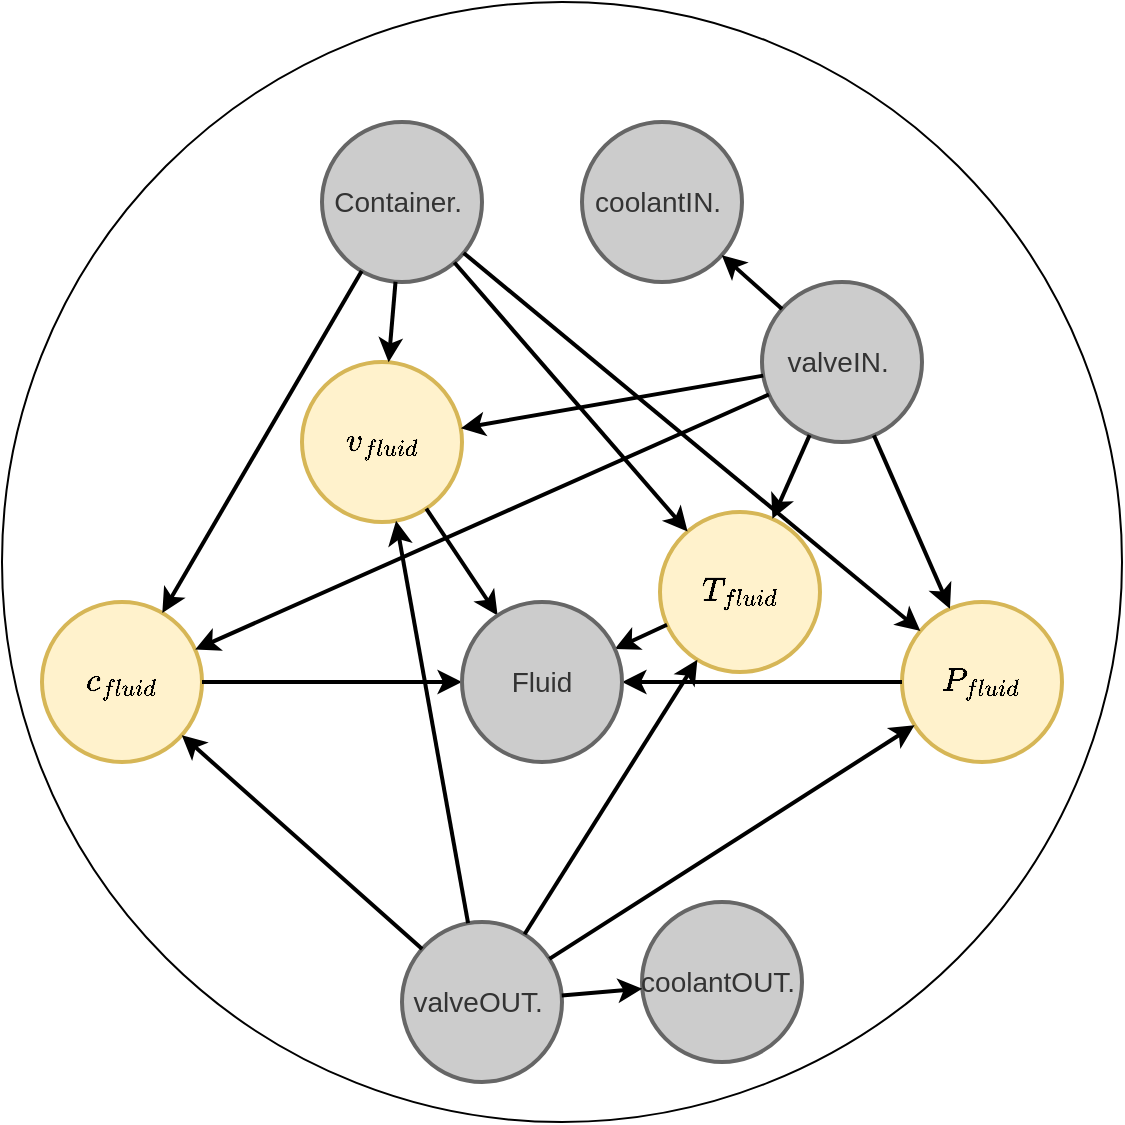 <mxfile version="23.1.5" type="device">
  <diagram name="Page-1" id="r6LEk07QCMJ0YOo--u6F">
    <mxGraphModel dx="-2984" dy="685" grid="1" gridSize="10" guides="1" tooltips="1" connect="1" arrows="1" fold="1" page="1" pageScale="1" pageWidth="850" pageHeight="1100" math="1" shadow="0">
      <root>
        <mxCell id="0" />
        <mxCell id="1" parent="0" />
        <mxCell id="n72GJ9ZqTmNBsBNIzukQ-1" value="" style="ellipse;whiteSpace=wrap;html=1;aspect=fixed;" vertex="1" parent="1">
          <mxGeometry x="4290" y="80" width="560" height="560" as="geometry" />
        </mxCell>
        <mxCell id="dd5zq7lnCW8Z3vzVMoSy-2" value="&lt;font style=&quot;font-size: 14px;&quot;&gt;$$c_{fluid}$$&lt;/font&gt;" style="ellipse;whiteSpace=wrap;html=1;aspect=fixed;strokeWidth=2;strokeColor=#d6b656;fillColor=#fff2cc;direction=south;rotation=0;" parent="1" vertex="1">
          <mxGeometry x="4310" y="380" width="80" height="80" as="geometry" />
        </mxCell>
        <mxCell id="dd5zq7lnCW8Z3vzVMoSy-3" value="&lt;font style=&quot;font-size: 14px;&quot;&gt;$$v_{fluid}$$&lt;/font&gt;" style="ellipse;whiteSpace=wrap;html=1;aspect=fixed;strokeWidth=2;strokeColor=#d6b656;fillColor=#fff2cc;direction=south;rotation=0;" parent="1" vertex="1">
          <mxGeometry x="4440" y="260" width="80" height="80" as="geometry" />
        </mxCell>
        <mxCell id="dd5zq7lnCW8Z3vzVMoSy-4" value="&lt;font style=&quot;font-size: 14px;&quot;&gt;$$T_{fluid}$$&lt;/font&gt;" style="ellipse;whiteSpace=wrap;html=1;aspect=fixed;strokeWidth=2;strokeColor=#d6b656;fillColor=#fff2cc;direction=south;rotation=0;" parent="1" vertex="1">
          <mxGeometry x="4619" y="335" width="80" height="80" as="geometry" />
        </mxCell>
        <mxCell id="dd5zq7lnCW8Z3vzVMoSy-5" value="&lt;font style=&quot;font-size: 14px;&quot;&gt;$$P_{fluid}$$&lt;/font&gt;" style="ellipse;whiteSpace=wrap;html=1;aspect=fixed;strokeWidth=2;strokeColor=#d6b656;fillColor=#fff2cc;direction=south;rotation=0;" parent="1" vertex="1">
          <mxGeometry x="4740" y="380" width="80" height="80" as="geometry" />
        </mxCell>
        <mxCell id="dd5zq7lnCW8Z3vzVMoSy-6" value="" style="endArrow=classic;html=1;rounded=0;strokeWidth=2;" parent="1" source="dd5zq7lnCW8Z3vzVMoSy-2" target="dd5zq7lnCW8Z3vzVMoSy-1" edge="1">
          <mxGeometry width="50" height="50" relative="1" as="geometry">
            <mxPoint x="4758" y="368" as="sourcePoint" />
            <mxPoint x="4812" y="422" as="targetPoint" />
          </mxGeometry>
        </mxCell>
        <mxCell id="dd5zq7lnCW8Z3vzVMoSy-7" value="" style="endArrow=classic;html=1;rounded=0;strokeWidth=2;" parent="1" source="dd5zq7lnCW8Z3vzVMoSy-3" target="dd5zq7lnCW8Z3vzVMoSy-1" edge="1">
          <mxGeometry width="50" height="50" relative="1" as="geometry">
            <mxPoint x="4477" y="506" as="sourcePoint" />
            <mxPoint x="4533" y="484" as="targetPoint" />
          </mxGeometry>
        </mxCell>
        <mxCell id="dd5zq7lnCW8Z3vzVMoSy-8" value="" style="endArrow=classic;html=1;rounded=0;strokeWidth=2;" parent="1" source="dd5zq7lnCW8Z3vzVMoSy-4" target="dd5zq7lnCW8Z3vzVMoSy-1" edge="1">
          <mxGeometry width="50" height="50" relative="1" as="geometry">
            <mxPoint x="4491" y="405" as="sourcePoint" />
            <mxPoint x="4539" y="445" as="targetPoint" />
          </mxGeometry>
        </mxCell>
        <mxCell id="dd5zq7lnCW8Z3vzVMoSy-9" value="" style="endArrow=classic;html=1;rounded=0;strokeWidth=2;" parent="1" source="dd5zq7lnCW8Z3vzVMoSy-5" target="dd5zq7lnCW8Z3vzVMoSy-1" edge="1">
          <mxGeometry width="50" height="50" relative="1" as="geometry">
            <mxPoint x="4591" y="379" as="sourcePoint" />
            <mxPoint x="4579" y="431" as="targetPoint" />
          </mxGeometry>
        </mxCell>
        <mxCell id="dd5zq7lnCW8Z3vzVMoSy-10" value="&lt;span style=&quot;font-size: 14px;&quot;&gt;Container.&amp;nbsp;&lt;/span&gt;" style="ellipse;whiteSpace=wrap;html=1;aspect=fixed;fillColor=#CCCCCC;strokeColor=#666666;strokeWidth=2;fontColor=#333333;" parent="1" vertex="1">
          <mxGeometry x="4450" y="140" width="80" height="80" as="geometry" />
        </mxCell>
        <mxCell id="dd5zq7lnCW8Z3vzVMoSy-11" value="" style="endArrow=classic;html=1;rounded=0;strokeWidth=2;" parent="1" source="dd5zq7lnCW8Z3vzVMoSy-10" target="dd5zq7lnCW8Z3vzVMoSy-3" edge="1">
          <mxGeometry width="50" height="50" relative="1" as="geometry">
            <mxPoint x="4491" y="405" as="sourcePoint" />
            <mxPoint x="4539" y="445" as="targetPoint" />
          </mxGeometry>
        </mxCell>
        <mxCell id="dd5zq7lnCW8Z3vzVMoSy-12" value="" style="endArrow=classic;html=1;rounded=0;strokeWidth=2;" parent="1" source="dd5zq7lnCW8Z3vzVMoSy-10" target="dd5zq7lnCW8Z3vzVMoSy-4" edge="1">
          <mxGeometry width="50" height="50" relative="1" as="geometry">
            <mxPoint x="4492" y="229" as="sourcePoint" />
            <mxPoint x="4468" y="341" as="targetPoint" />
          </mxGeometry>
        </mxCell>
        <mxCell id="dd5zq7lnCW8Z3vzVMoSy-13" value="" style="endArrow=classic;html=1;rounded=0;strokeWidth=2;" parent="1" source="dd5zq7lnCW8Z3vzVMoSy-10" target="dd5zq7lnCW8Z3vzVMoSy-5" edge="1">
          <mxGeometry width="50" height="50" relative="1" as="geometry">
            <mxPoint x="4522" y="223" as="sourcePoint" />
            <mxPoint x="4578" y="307" as="targetPoint" />
          </mxGeometry>
        </mxCell>
        <mxCell id="dd5zq7lnCW8Z3vzVMoSy-14" value="" style="endArrow=classic;html=1;rounded=0;strokeWidth=2;" parent="1" source="dd5zq7lnCW8Z3vzVMoSy-10" target="dd5zq7lnCW8Z3vzVMoSy-2" edge="1">
          <mxGeometry width="50" height="50" relative="1" as="geometry">
            <mxPoint x="4526" y="221" as="sourcePoint" />
            <mxPoint x="4684" y="409" as="targetPoint" />
          </mxGeometry>
        </mxCell>
        <mxCell id="n72GJ9ZqTmNBsBNIzukQ-2" value="&lt;span style=&quot;font-size: 14px;&quot;&gt;valveIN.&amp;nbsp;&lt;/span&gt;" style="ellipse;whiteSpace=wrap;html=1;aspect=fixed;fillColor=#CCCCCC;strokeColor=#666666;strokeWidth=2;fontColor=#333333;" vertex="1" parent="1">
          <mxGeometry x="4670" y="220" width="80" height="80" as="geometry" />
        </mxCell>
        <mxCell id="n72GJ9ZqTmNBsBNIzukQ-3" value="" style="endArrow=classic;html=1;rounded=0;strokeWidth=2;" edge="1" parent="1" source="n72GJ9ZqTmNBsBNIzukQ-2" target="dd5zq7lnCW8Z3vzVMoSy-5">
          <mxGeometry width="50" height="50" relative="1" as="geometry">
            <mxPoint x="4528" y="218" as="sourcePoint" />
            <mxPoint x="4702" y="392" as="targetPoint" />
          </mxGeometry>
        </mxCell>
        <mxCell id="n72GJ9ZqTmNBsBNIzukQ-4" value="" style="endArrow=classic;html=1;rounded=0;strokeWidth=2;" edge="1" parent="1" source="n72GJ9ZqTmNBsBNIzukQ-2" target="dd5zq7lnCW8Z3vzVMoSy-3">
          <mxGeometry width="50" height="50" relative="1" as="geometry">
            <mxPoint x="4723" y="310" as="sourcePoint" />
            <mxPoint x="4727" y="380" as="targetPoint" />
          </mxGeometry>
        </mxCell>
        <mxCell id="n72GJ9ZqTmNBsBNIzukQ-5" value="" style="endArrow=classic;html=1;rounded=0;strokeWidth=2;" edge="1" parent="1" source="n72GJ9ZqTmNBsBNIzukQ-2" target="dd5zq7lnCW8Z3vzVMoSy-2">
          <mxGeometry width="50" height="50" relative="1" as="geometry">
            <mxPoint x="4684" y="287" as="sourcePoint" />
            <mxPoint x="4546" y="353" as="targetPoint" />
          </mxGeometry>
        </mxCell>
        <mxCell id="n72GJ9ZqTmNBsBNIzukQ-6" value="&lt;span style=&quot;font-size: 14px;&quot;&gt;valveOUT.&amp;nbsp;&lt;/span&gt;" style="ellipse;whiteSpace=wrap;html=1;aspect=fixed;fillColor=#CCCCCC;strokeColor=#666666;strokeWidth=2;fontColor=#333333;" vertex="1" parent="1">
          <mxGeometry x="4490" y="540" width="80" height="80" as="geometry" />
        </mxCell>
        <mxCell id="n72GJ9ZqTmNBsBNIzukQ-7" value="" style="endArrow=classic;html=1;rounded=0;strokeWidth=2;" edge="1" parent="1" source="n72GJ9ZqTmNBsBNIzukQ-6" target="dd5zq7lnCW8Z3vzVMoSy-2">
          <mxGeometry width="50" height="50" relative="1" as="geometry">
            <mxPoint x="4711" y="439" as="sourcePoint" />
            <mxPoint x="4609" y="461" as="targetPoint" />
          </mxGeometry>
        </mxCell>
        <mxCell id="n72GJ9ZqTmNBsBNIzukQ-8" value="" style="endArrow=classic;html=1;rounded=0;strokeWidth=2;" edge="1" parent="1" source="n72GJ9ZqTmNBsBNIzukQ-2" target="dd5zq7lnCW8Z3vzVMoSy-4">
          <mxGeometry width="50" height="50" relative="1" as="geometry">
            <mxPoint x="4689" y="295" as="sourcePoint" />
            <mxPoint x="4461" y="484" as="targetPoint" />
          </mxGeometry>
        </mxCell>
        <mxCell id="n72GJ9ZqTmNBsBNIzukQ-9" value="&lt;span style=&quot;font-size: 14px;&quot;&gt;coolantIN.&amp;nbsp;&lt;/span&gt;" style="ellipse;whiteSpace=wrap;html=1;aspect=fixed;fillColor=#CCCCCC;strokeColor=#666666;strokeWidth=2;fontColor=#333333;" vertex="1" parent="1">
          <mxGeometry x="4580" y="140" width="80" height="80" as="geometry" />
        </mxCell>
        <mxCell id="n72GJ9ZqTmNBsBNIzukQ-10" value="" style="endArrow=classic;html=1;rounded=0;strokeWidth=2;" edge="1" parent="1" source="n72GJ9ZqTmNBsBNIzukQ-2" target="n72GJ9ZqTmNBsBNIzukQ-9">
          <mxGeometry width="50" height="50" relative="1" as="geometry">
            <mxPoint x="4523" y="223" as="sourcePoint" />
            <mxPoint x="4627" y="367" as="targetPoint" />
          </mxGeometry>
        </mxCell>
        <mxCell id="n72GJ9ZqTmNBsBNIzukQ-11" value="" style="endArrow=classic;html=1;rounded=0;strokeWidth=2;" edge="1" parent="1" source="n72GJ9ZqTmNBsBNIzukQ-6" target="dd5zq7lnCW8Z3vzVMoSy-3">
          <mxGeometry width="50" height="50" relative="1" as="geometry">
            <mxPoint x="4582" y="558" as="sourcePoint" />
            <mxPoint x="4468" y="522" as="targetPoint" />
          </mxGeometry>
        </mxCell>
        <mxCell id="n72GJ9ZqTmNBsBNIzukQ-12" value="" style="endArrow=classic;html=1;rounded=0;strokeWidth=2;" edge="1" parent="1" source="n72GJ9ZqTmNBsBNIzukQ-6" target="dd5zq7lnCW8Z3vzVMoSy-4">
          <mxGeometry width="50" height="50" relative="1" as="geometry">
            <mxPoint x="4487" y="548" as="sourcePoint" />
            <mxPoint x="4463" y="532" as="targetPoint" />
          </mxGeometry>
        </mxCell>
        <mxCell id="n72GJ9ZqTmNBsBNIzukQ-13" value="" style="endArrow=classic;html=1;rounded=0;strokeWidth=2;" edge="1" parent="1" source="n72GJ9ZqTmNBsBNIzukQ-6" target="dd5zq7lnCW8Z3vzVMoSy-5">
          <mxGeometry width="50" height="50" relative="1" as="geometry">
            <mxPoint x="4520" y="560" as="sourcePoint" />
            <mxPoint x="4514" y="440" as="targetPoint" />
          </mxGeometry>
        </mxCell>
        <mxCell id="dd5zq7lnCW8Z3vzVMoSy-1" value="&lt;font style=&quot;font-size: 14px;&quot;&gt;Fluid&lt;/font&gt;" style="ellipse;whiteSpace=wrap;html=1;aspect=fixed;fillColor=#CCCCCC;strokeColor=#666666;strokeWidth=2;fontColor=#333333;" parent="1" vertex="1">
          <mxGeometry x="4520" y="380" width="80" height="80" as="geometry" />
        </mxCell>
        <mxCell id="n72GJ9ZqTmNBsBNIzukQ-14" value="&lt;span style=&quot;font-size: 14px;&quot;&gt;coolantOUT.&amp;nbsp;&lt;/span&gt;" style="ellipse;whiteSpace=wrap;html=1;aspect=fixed;fillColor=#CCCCCC;strokeColor=#666666;strokeWidth=2;fontColor=#333333;" vertex="1" parent="1">
          <mxGeometry x="4610" y="530" width="80" height="80" as="geometry" />
        </mxCell>
        <mxCell id="n72GJ9ZqTmNBsBNIzukQ-15" value="" style="endArrow=classic;html=1;rounded=0;strokeWidth=2;" edge="1" parent="1" source="n72GJ9ZqTmNBsBNIzukQ-6" target="n72GJ9ZqTmNBsBNIzukQ-14">
          <mxGeometry width="50" height="50" relative="1" as="geometry">
            <mxPoint x="4690" y="244" as="sourcePoint" />
            <mxPoint x="4660" y="217" as="targetPoint" />
          </mxGeometry>
        </mxCell>
      </root>
    </mxGraphModel>
  </diagram>
</mxfile>
